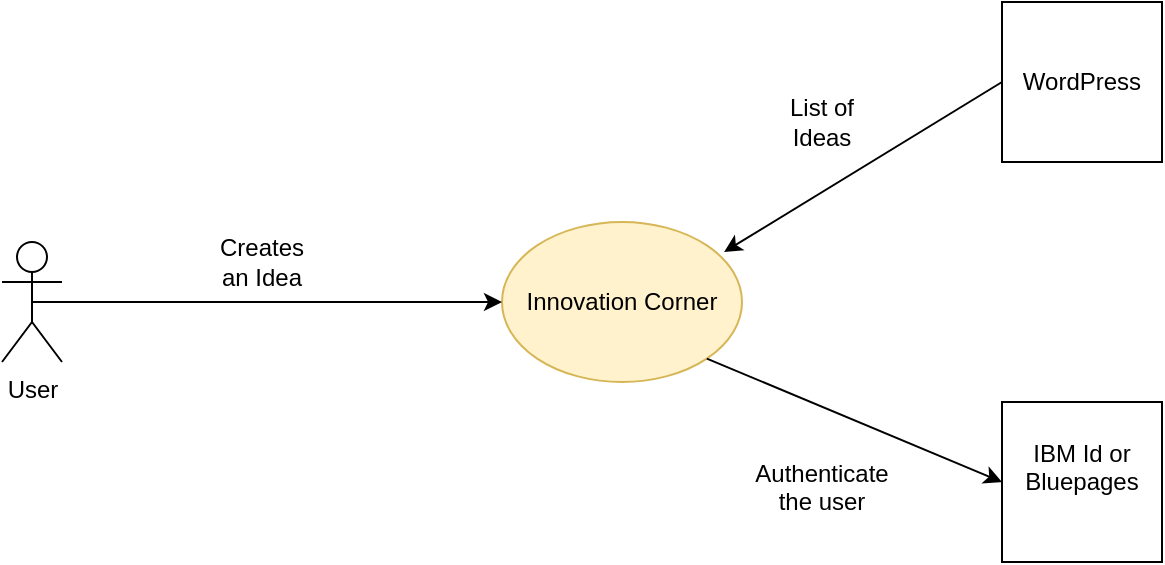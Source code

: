 <mxfile version="14.4.3" type="github">
  <diagram id="MwYBpejKwqcsYLeK8_-7" name="Page-1">
    <mxGraphModel dx="946" dy="550" grid="1" gridSize="10" guides="1" tooltips="1" connect="1" arrows="1" fold="1" page="1" pageScale="1" pageWidth="850" pageHeight="1100" math="0" shadow="0">
      <root>
        <mxCell id="0" />
        <mxCell id="1" parent="0" />
        <mxCell id="CuhL1gv8DuRKBKNDMKdK-1" value="Innovation Corner" style="ellipse;whiteSpace=wrap;html=1;fillColor=#fff2cc;strokeColor=#d6b656;" vertex="1" parent="1">
          <mxGeometry x="380" y="250" width="120" height="80" as="geometry" />
        </mxCell>
        <mxCell id="CuhL1gv8DuRKBKNDMKdK-2" value="User" style="shape=umlActor;verticalLabelPosition=bottom;verticalAlign=top;html=1;outlineConnect=0;" vertex="1" parent="1">
          <mxGeometry x="130" y="260" width="30" height="60" as="geometry" />
        </mxCell>
        <mxCell id="CuhL1gv8DuRKBKNDMKdK-3" value="" style="endArrow=classic;html=1;exitX=0.5;exitY=0.5;exitDx=0;exitDy=0;exitPerimeter=0;entryX=0;entryY=0.5;entryDx=0;entryDy=0;" edge="1" parent="1" source="CuhL1gv8DuRKBKNDMKdK-2" target="CuhL1gv8DuRKBKNDMKdK-1">
          <mxGeometry width="50" height="50" relative="1" as="geometry">
            <mxPoint x="400" y="320" as="sourcePoint" />
            <mxPoint x="450" y="270" as="targetPoint" />
          </mxGeometry>
        </mxCell>
        <mxCell id="CuhL1gv8DuRKBKNDMKdK-4" value="Creates an Idea" style="text;html=1;strokeColor=none;fillColor=none;align=center;verticalAlign=middle;whiteSpace=wrap;rounded=0;" vertex="1" parent="1">
          <mxGeometry x="240" y="260" width="40" height="20" as="geometry" />
        </mxCell>
        <mxCell id="CuhL1gv8DuRKBKNDMKdK-5" value="WordPress" style="whiteSpace=wrap;html=1;aspect=fixed;" vertex="1" parent="1">
          <mxGeometry x="630" y="140" width="80" height="80" as="geometry" />
        </mxCell>
        <mxCell id="CuhL1gv8DuRKBKNDMKdK-6" value="" style="endArrow=classic;html=1;exitX=0;exitY=0.5;exitDx=0;exitDy=0;entryX=0.925;entryY=0.188;entryDx=0;entryDy=0;entryPerimeter=0;" edge="1" parent="1" source="CuhL1gv8DuRKBKNDMKdK-5" target="CuhL1gv8DuRKBKNDMKdK-1">
          <mxGeometry width="50" height="50" relative="1" as="geometry">
            <mxPoint x="400" y="320" as="sourcePoint" />
            <mxPoint x="450" y="270" as="targetPoint" />
          </mxGeometry>
        </mxCell>
        <mxCell id="CuhL1gv8DuRKBKNDMKdK-7" value="List of Ideas" style="text;html=1;strokeColor=none;fillColor=none;align=center;verticalAlign=middle;whiteSpace=wrap;rounded=0;" vertex="1" parent="1">
          <mxGeometry x="520" y="190" width="40" height="20" as="geometry" />
        </mxCell>
        <mxCell id="CuhL1gv8DuRKBKNDMKdK-8" value="&lt;div&gt;IBM Id or Bluepages &lt;br&gt;&lt;/div&gt;&lt;div&gt;&lt;br&gt;&lt;/div&gt;" style="whiteSpace=wrap;html=1;aspect=fixed;" vertex="1" parent="1">
          <mxGeometry x="630" y="340" width="80" height="80" as="geometry" />
        </mxCell>
        <mxCell id="CuhL1gv8DuRKBKNDMKdK-9" value="" style="endArrow=classic;html=1;exitX=1;exitY=1;exitDx=0;exitDy=0;entryX=0;entryY=0.5;entryDx=0;entryDy=0;" edge="1" parent="1" source="CuhL1gv8DuRKBKNDMKdK-1" target="CuhL1gv8DuRKBKNDMKdK-8">
          <mxGeometry width="50" height="50" relative="1" as="geometry">
            <mxPoint x="640" y="190" as="sourcePoint" />
            <mxPoint x="501" y="275.04" as="targetPoint" />
          </mxGeometry>
        </mxCell>
        <mxCell id="CuhL1gv8DuRKBKNDMKdK-11" value="&lt;div&gt;Authenticate the user&lt;/div&gt;&lt;div&gt;&lt;br&gt;&lt;/div&gt;" style="text;html=1;strokeColor=none;fillColor=none;align=center;verticalAlign=middle;whiteSpace=wrap;rounded=0;" vertex="1" parent="1">
          <mxGeometry x="520" y="380" width="40" height="20" as="geometry" />
        </mxCell>
      </root>
    </mxGraphModel>
  </diagram>
</mxfile>

